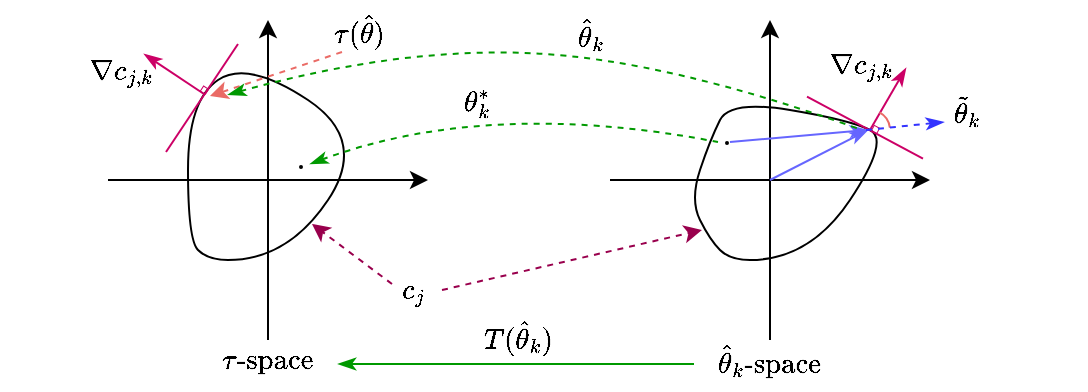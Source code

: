 <mxfile version="24.7.8">
  <diagram name="Page-1" id="PFW9ROUeaLnqZc74HKiG">
    <mxGraphModel dx="717" dy="427" grid="1" gridSize="10" guides="1" tooltips="1" connect="1" arrows="1" fold="1" page="1" pageScale="1" pageWidth="1200" pageHeight="1600" math="1" shadow="0">
      <root>
        <mxCell id="0" />
        <mxCell id="1" style="" parent="0" />
        <mxCell id="38fJi7SkvV0uXjDz1UZW-1" value="" style="endArrow=classic;html=1;rounded=0;" parent="1" edge="1">
          <mxGeometry width="50" height="50" relative="1" as="geometry">
            <mxPoint x="360" y="400" as="sourcePoint" />
            <mxPoint x="520" y="400" as="targetPoint" />
          </mxGeometry>
        </mxCell>
        <mxCell id="38fJi7SkvV0uXjDz1UZW-2" value="" style="endArrow=classic;html=1;rounded=0;" parent="1" edge="1">
          <mxGeometry width="50" height="50" relative="1" as="geometry">
            <mxPoint x="440" y="480" as="sourcePoint" />
            <mxPoint x="440" y="320" as="targetPoint" />
          </mxGeometry>
        </mxCell>
        <mxCell id="38fJi7SkvV0uXjDz1UZW-4" value="" style="endArrow=classic;html=1;rounded=0;" parent="1" edge="1">
          <mxGeometry width="50" height="50" relative="1" as="geometry">
            <mxPoint x="611" y="400" as="sourcePoint" />
            <mxPoint x="771" y="400" as="targetPoint" />
          </mxGeometry>
        </mxCell>
        <mxCell id="38fJi7SkvV0uXjDz1UZW-5" value="" style="endArrow=classic;html=1;rounded=0;" parent="1" edge="1">
          <mxGeometry width="50" height="50" relative="1" as="geometry">
            <mxPoint x="691" y="480" as="sourcePoint" />
            <mxPoint x="691" y="320" as="targetPoint" />
          </mxGeometry>
        </mxCell>
        <mxCell id="38fJi7SkvV0uXjDz1UZW-3" value="lines" style="" parent="0" />
        <mxCell id="38fJi7SkvV0uXjDz1UZW-8" value="" style="curved=1;endArrow=none;html=1;rounded=0;endFill=0;" parent="38fJi7SkvV0uXjDz1UZW-3" edge="1">
          <mxGeometry width="50" height="50" relative="1" as="geometry">
            <mxPoint x="420" y="440" as="sourcePoint" />
            <mxPoint x="420" y="440" as="targetPoint" />
            <Array as="points">
              <mxPoint x="450" y="440" />
              <mxPoint x="490" y="380" />
              <mxPoint x="430" y="340" />
              <mxPoint x="400" y="360" />
              <mxPoint x="400" y="430" />
              <mxPoint x="410" y="440" />
            </Array>
          </mxGeometry>
        </mxCell>
        <mxCell id="38fJi7SkvV0uXjDz1UZW-9" value="" style="curved=1;endArrow=none;html=1;rounded=0;endFill=0;" parent="38fJi7SkvV0uXjDz1UZW-3" edge="1">
          <mxGeometry width="50" height="50" relative="1" as="geometry">
            <mxPoint x="681" y="440" as="sourcePoint" />
            <mxPoint x="681" y="440" as="targetPoint" />
            <Array as="points">
              <mxPoint x="711" y="440" />
              <mxPoint x="751" y="380" />
              <mxPoint x="731" y="370" />
              <mxPoint x="671" y="360" />
              <mxPoint x="661" y="380" />
              <mxPoint x="651" y="410" />
              <mxPoint x="661" y="430" />
              <mxPoint x="671" y="440" />
            </Array>
          </mxGeometry>
        </mxCell>
        <mxCell id="38fJi7SkvV0uXjDz1UZW-10" value="" style="endArrow=classicThin;html=1;rounded=0;strokeWidth=1;endFill=1;strokeColor=#CC0066;fillColor=#e3c800;" parent="38fJi7SkvV0uXjDz1UZW-3" edge="1">
          <mxGeometry width="50" height="50" relative="1" as="geometry">
            <mxPoint x="408" y="357" as="sourcePoint" />
            <mxPoint x="378" y="337" as="targetPoint" />
          </mxGeometry>
        </mxCell>
        <mxCell id="38fJi7SkvV0uXjDz1UZW-12" value="" style="endArrow=none;html=1;rounded=0;strokeWidth=1;fillColor=#e3c800;strokeColor=#CC0066;" parent="38fJi7SkvV0uXjDz1UZW-3" edge="1">
          <mxGeometry width="50" height="50" relative="1" as="geometry">
            <mxPoint x="389" y="386" as="sourcePoint" />
            <mxPoint x="425" y="332" as="targetPoint" />
          </mxGeometry>
        </mxCell>
        <mxCell id="38fJi7SkvV0uXjDz1UZW-13" value="" style="rounded=0;whiteSpace=wrap;html=1;rotation=-56.4;strokeWidth=0.5;fillColor=none;strokeColor=#CC0066;" parent="38fJi7SkvV0uXjDz1UZW-3" vertex="1">
          <mxGeometry x="406.48" y="353.35" width="3" height="3" as="geometry" />
        </mxCell>
        <mxCell id="38fJi7SkvV0uXjDz1UZW-22" value="" style="endArrow=classicThin;html=1;rounded=0;strokeWidth=1;endFill=1;strokeColor=#CC0066;fillColor=#e3c800;" parent="38fJi7SkvV0uXjDz1UZW-3" edge="1">
          <mxGeometry width="50" height="50" relative="1" as="geometry">
            <mxPoint x="741" y="375" as="sourcePoint" />
            <mxPoint x="759" y="344" as="targetPoint" />
          </mxGeometry>
        </mxCell>
        <mxCell id="38fJi7SkvV0uXjDz1UZW-23" value="" style="endArrow=none;html=1;rounded=0;strokeWidth=1;fillColor=#e3c800;strokeColor=#CC0066;" parent="38fJi7SkvV0uXjDz1UZW-3" edge="1">
          <mxGeometry width="50" height="50" relative="1" as="geometry">
            <mxPoint x="709.5" y="358.35" as="sourcePoint" />
            <mxPoint x="767.5" y="389.35" as="targetPoint" />
          </mxGeometry>
        </mxCell>
        <mxCell id="38fJi7SkvV0uXjDz1UZW-24" value="" style="rounded=0;whiteSpace=wrap;html=1;rotation=28.6;strokeWidth=0.5;fillColor=none;strokeColor=#CC0066;" parent="38fJi7SkvV0uXjDz1UZW-3" vertex="1">
          <mxGeometry x="742" y="373" width="3" height="3" as="geometry" />
        </mxCell>
        <mxCell id="38fJi7SkvV0uXjDz1UZW-28" value="" style="endArrow=classicThin;html=1;rounded=0;strokeWidth=1;endFill=1;strokeColor=#6666FF;" parent="38fJi7SkvV0uXjDz1UZW-3" edge="1">
          <mxGeometry width="50" height="50" relative="1" as="geometry">
            <mxPoint x="691" y="400" as="sourcePoint" />
            <mxPoint x="740" y="375" as="targetPoint" />
          </mxGeometry>
        </mxCell>
        <mxCell id="38fJi7SkvV0uXjDz1UZW-29" value="" style="ellipse;whiteSpace=wrap;html=1;aspect=fixed;fillColor=#000000;" parent="38fJi7SkvV0uXjDz1UZW-3" vertex="1">
          <mxGeometry x="669" y="381" width="1" height="1" as="geometry" />
        </mxCell>
        <mxCell id="38fJi7SkvV0uXjDz1UZW-30" value="" style="endArrow=classicThin;html=1;rounded=0;strokeWidth=1;endFill=1;strokeColor=#6666FF;" parent="38fJi7SkvV0uXjDz1UZW-3" edge="1">
          <mxGeometry width="50" height="50" relative="1" as="geometry">
            <mxPoint x="671" y="381" as="sourcePoint" />
            <mxPoint x="740" y="375" as="targetPoint" />
          </mxGeometry>
        </mxCell>
        <mxCell id="38fJi7SkvV0uXjDz1UZW-46" value="" style="verticalLabelPosition=bottom;verticalAlign=top;html=1;shape=mxgraph.basic.arc;startAngle=0.079;endAngle=0.232;strokeColor=#EA6B66;" parent="38fJi7SkvV0uXjDz1UZW-3" vertex="1">
          <mxGeometry x="731" y="365" width="20" height="20" as="geometry" />
        </mxCell>
        <mxCell id="DNTKA2CnVa8zqPOTPg3f-1" value="" style="endArrow=classic;html=1;rounded=0;dashed=1;strokeColor=#EA6B66;" parent="38fJi7SkvV0uXjDz1UZW-3" edge="1">
          <mxGeometry width="50" height="50" relative="1" as="geometry">
            <mxPoint x="477" y="336" as="sourcePoint" />
            <mxPoint x="411" y="358" as="targetPoint" />
          </mxGeometry>
        </mxCell>
        <mxCell id="DNTKA2CnVa8zqPOTPg3f-7" value="" style="endArrow=classicThin;dashed=1;html=1;rounded=0;endFill=1;strokeColor=#3333FF;" parent="38fJi7SkvV0uXjDz1UZW-3" edge="1">
          <mxGeometry width="50" height="50" relative="1" as="geometry">
            <mxPoint x="739" y="375" as="sourcePoint" />
            <mxPoint x="778" y="371" as="targetPoint" />
          </mxGeometry>
        </mxCell>
        <mxCell id="DNTKA2CnVa8zqPOTPg3f-8" value="" style="endArrow=classic;html=1;rounded=0;dashed=1;strokeColor=#99004D;" parent="38fJi7SkvV0uXjDz1UZW-3" edge="1">
          <mxGeometry width="50" height="50" relative="1" as="geometry">
            <mxPoint x="502" y="452" as="sourcePoint" />
            <mxPoint x="462" y="422" as="targetPoint" />
          </mxGeometry>
        </mxCell>
        <mxCell id="DNTKA2CnVa8zqPOTPg3f-9" value="" style="endArrow=classic;html=1;rounded=0;dashed=1;strokeColor=#99004D;" parent="38fJi7SkvV0uXjDz1UZW-3" edge="1">
          <mxGeometry width="50" height="50" relative="1" as="geometry">
            <mxPoint x="527" y="455" as="sourcePoint" />
            <mxPoint x="657" y="425" as="targetPoint" />
          </mxGeometry>
        </mxCell>
        <mxCell id="IHs5Gaeb5Mv6f3-94lG3-7" value="" style="ellipse;whiteSpace=wrap;html=1;aspect=fixed;fillColor=#000000;" vertex="1" parent="38fJi7SkvV0uXjDz1UZW-3">
          <mxGeometry x="456" y="393" width="1" height="1" as="geometry" />
        </mxCell>
        <mxCell id="IHs5Gaeb5Mv6f3-94lG3-8" value="" style="curved=1;endArrow=none;html=1;rounded=0;strokeColor=#009900;dashed=1;startArrow=classicThin;startFill=1;endFill=0;" edge="1" parent="38fJi7SkvV0uXjDz1UZW-3">
          <mxGeometry width="50" height="50" relative="1" as="geometry">
            <mxPoint x="461" y="392" as="sourcePoint" />
            <mxPoint x="665" y="381" as="targetPoint" />
            <Array as="points">
              <mxPoint x="550" y="359" />
            </Array>
          </mxGeometry>
        </mxCell>
        <mxCell id="IHs5Gaeb5Mv6f3-94lG3-9" value="" style="curved=1;endArrow=none;html=1;rounded=0;strokeColor=#009900;dashed=1;startArrow=classicThin;startFill=1;endFill=0;" edge="1" parent="38fJi7SkvV0uXjDz1UZW-3">
          <mxGeometry width="50" height="50" relative="1" as="geometry">
            <mxPoint x="420" y="357.35" as="sourcePoint" />
            <mxPoint x="737" y="375" as="targetPoint" />
            <Array as="points">
              <mxPoint x="506" y="333.35" />
              <mxPoint x="640" y="340" />
            </Array>
          </mxGeometry>
        </mxCell>
        <mxCell id="IHs5Gaeb5Mv6f3-94lG3-10" value="" style="endArrow=none;html=1;rounded=0;strokeColor=#009900;startArrow=classicThin;startFill=1;endFill=0;" edge="1" parent="38fJi7SkvV0uXjDz1UZW-3">
          <mxGeometry width="50" height="50" relative="1" as="geometry">
            <mxPoint x="475" y="492" as="sourcePoint" />
            <mxPoint x="653" y="492" as="targetPoint" />
          </mxGeometry>
        </mxCell>
        <mxCell id="38fJi7SkvV0uXjDz1UZW-14" value="space" style="" parent="0" />
        <mxCell id="38fJi7SkvV0uXjDz1UZW-15" value="$$\tau\text{-space}$$" style="text;html=1;align=center;verticalAlign=middle;resizable=0;points=[];autosize=1;strokeColor=none;fillColor=none;" parent="38fJi7SkvV0uXjDz1UZW-14" vertex="1">
          <mxGeometry x="369" y="475" width="140" height="30" as="geometry" />
        </mxCell>
        <mxCell id="38fJi7SkvV0uXjDz1UZW-16" value="$$\hat\theta_k\text{-space}$$" style="text;html=1;align=center;verticalAlign=middle;resizable=0;points=[];autosize=1;strokeColor=none;fillColor=none;" parent="38fJi7SkvV0uXjDz1UZW-14" vertex="1">
          <mxGeometry x="600" y="475" width="180" height="30" as="geometry" />
        </mxCell>
        <mxCell id="38fJi7SkvV0uXjDz1UZW-17" value="math" style="locked=1;" parent="0" />
        <mxCell id="38fJi7SkvV0uXjDz1UZW-19" value="$$\nabla c_{j,k}$$" style="text;html=1;align=center;verticalAlign=middle;resizable=0;points=[];autosize=1;strokeColor=none;fillColor=none;" parent="38fJi7SkvV0uXjDz1UZW-17" vertex="1">
          <mxGeometry x="306" y="331" width="120" height="30" as="geometry" />
        </mxCell>
        <mxCell id="38fJi7SkvV0uXjDz1UZW-20" value="$$\nabla c_{j,k}$$" style="text;html=1;align=center;verticalAlign=middle;resizable=0;points=[];autosize=1;strokeColor=none;fillColor=none;" parent="38fJi7SkvV0uXjDz1UZW-17" vertex="1">
          <mxGeometry x="676" y="328" width="120" height="30" as="geometry" />
        </mxCell>
        <mxCell id="38fJi7SkvV0uXjDz1UZW-32" value="$$\tilde\theta_k$$" style="text;html=1;align=center;verticalAlign=middle;resizable=0;points=[];autosize=1;strokeColor=none;fillColor=none;" parent="38fJi7SkvV0uXjDz1UZW-17" vertex="1">
          <mxGeometry x="729" y="350" width="120" height="30" as="geometry" />
        </mxCell>
        <mxCell id="38fJi7SkvV0uXjDz1UZW-33" value="$$\hat\theta_k$$" style="text;html=1;align=center;verticalAlign=middle;resizable=0;points=[];autosize=1;strokeColor=none;fillColor=none;" parent="38fJi7SkvV0uXjDz1UZW-17" vertex="1">
          <mxGeometry x="546" y="312" width="110" height="30" as="geometry" />
        </mxCell>
        <mxCell id="38fJi7SkvV0uXjDz1UZW-38" value="$$\tau(\hat\theta)$$" style="text;html=1;align=center;verticalAlign=middle;resizable=0;points=[];autosize=1;strokeColor=none;fillColor=none;" parent="38fJi7SkvV0uXjDz1UZW-17" vertex="1">
          <mxGeometry x="420" y="310" width="130" height="30" as="geometry" />
        </mxCell>
        <mxCell id="38fJi7SkvV0uXjDz1UZW-42" value="$$T(\hat\theta_k)$$" style="text;html=1;align=center;verticalAlign=middle;resizable=0;points=[];autosize=1;strokeColor=none;fillColor=none;" parent="38fJi7SkvV0uXjDz1UZW-17" vertex="1">
          <mxGeometry x="500" y="463" width="130" height="30" as="geometry" />
        </mxCell>
        <mxCell id="DNTKA2CnVa8zqPOTPg3f-3" value="$$\theta^*_k$$" style="text;html=1;align=center;verticalAlign=middle;resizable=0;points=[];autosize=1;strokeColor=none;fillColor=none;" parent="38fJi7SkvV0uXjDz1UZW-17" vertex="1">
          <mxGeometry x="494" y="346" width="100" height="30" as="geometry" />
        </mxCell>
        <mxCell id="DNTKA2CnVa8zqPOTPg3f-10" value="$$c_j$$" style="text;html=1;align=center;verticalAlign=middle;resizable=0;points=[];autosize=1;strokeColor=none;fillColor=none;" parent="38fJi7SkvV0uXjDz1UZW-17" vertex="1">
          <mxGeometry x="477" y="440" width="70" height="30" as="geometry" />
        </mxCell>
      </root>
    </mxGraphModel>
  </diagram>
</mxfile>
